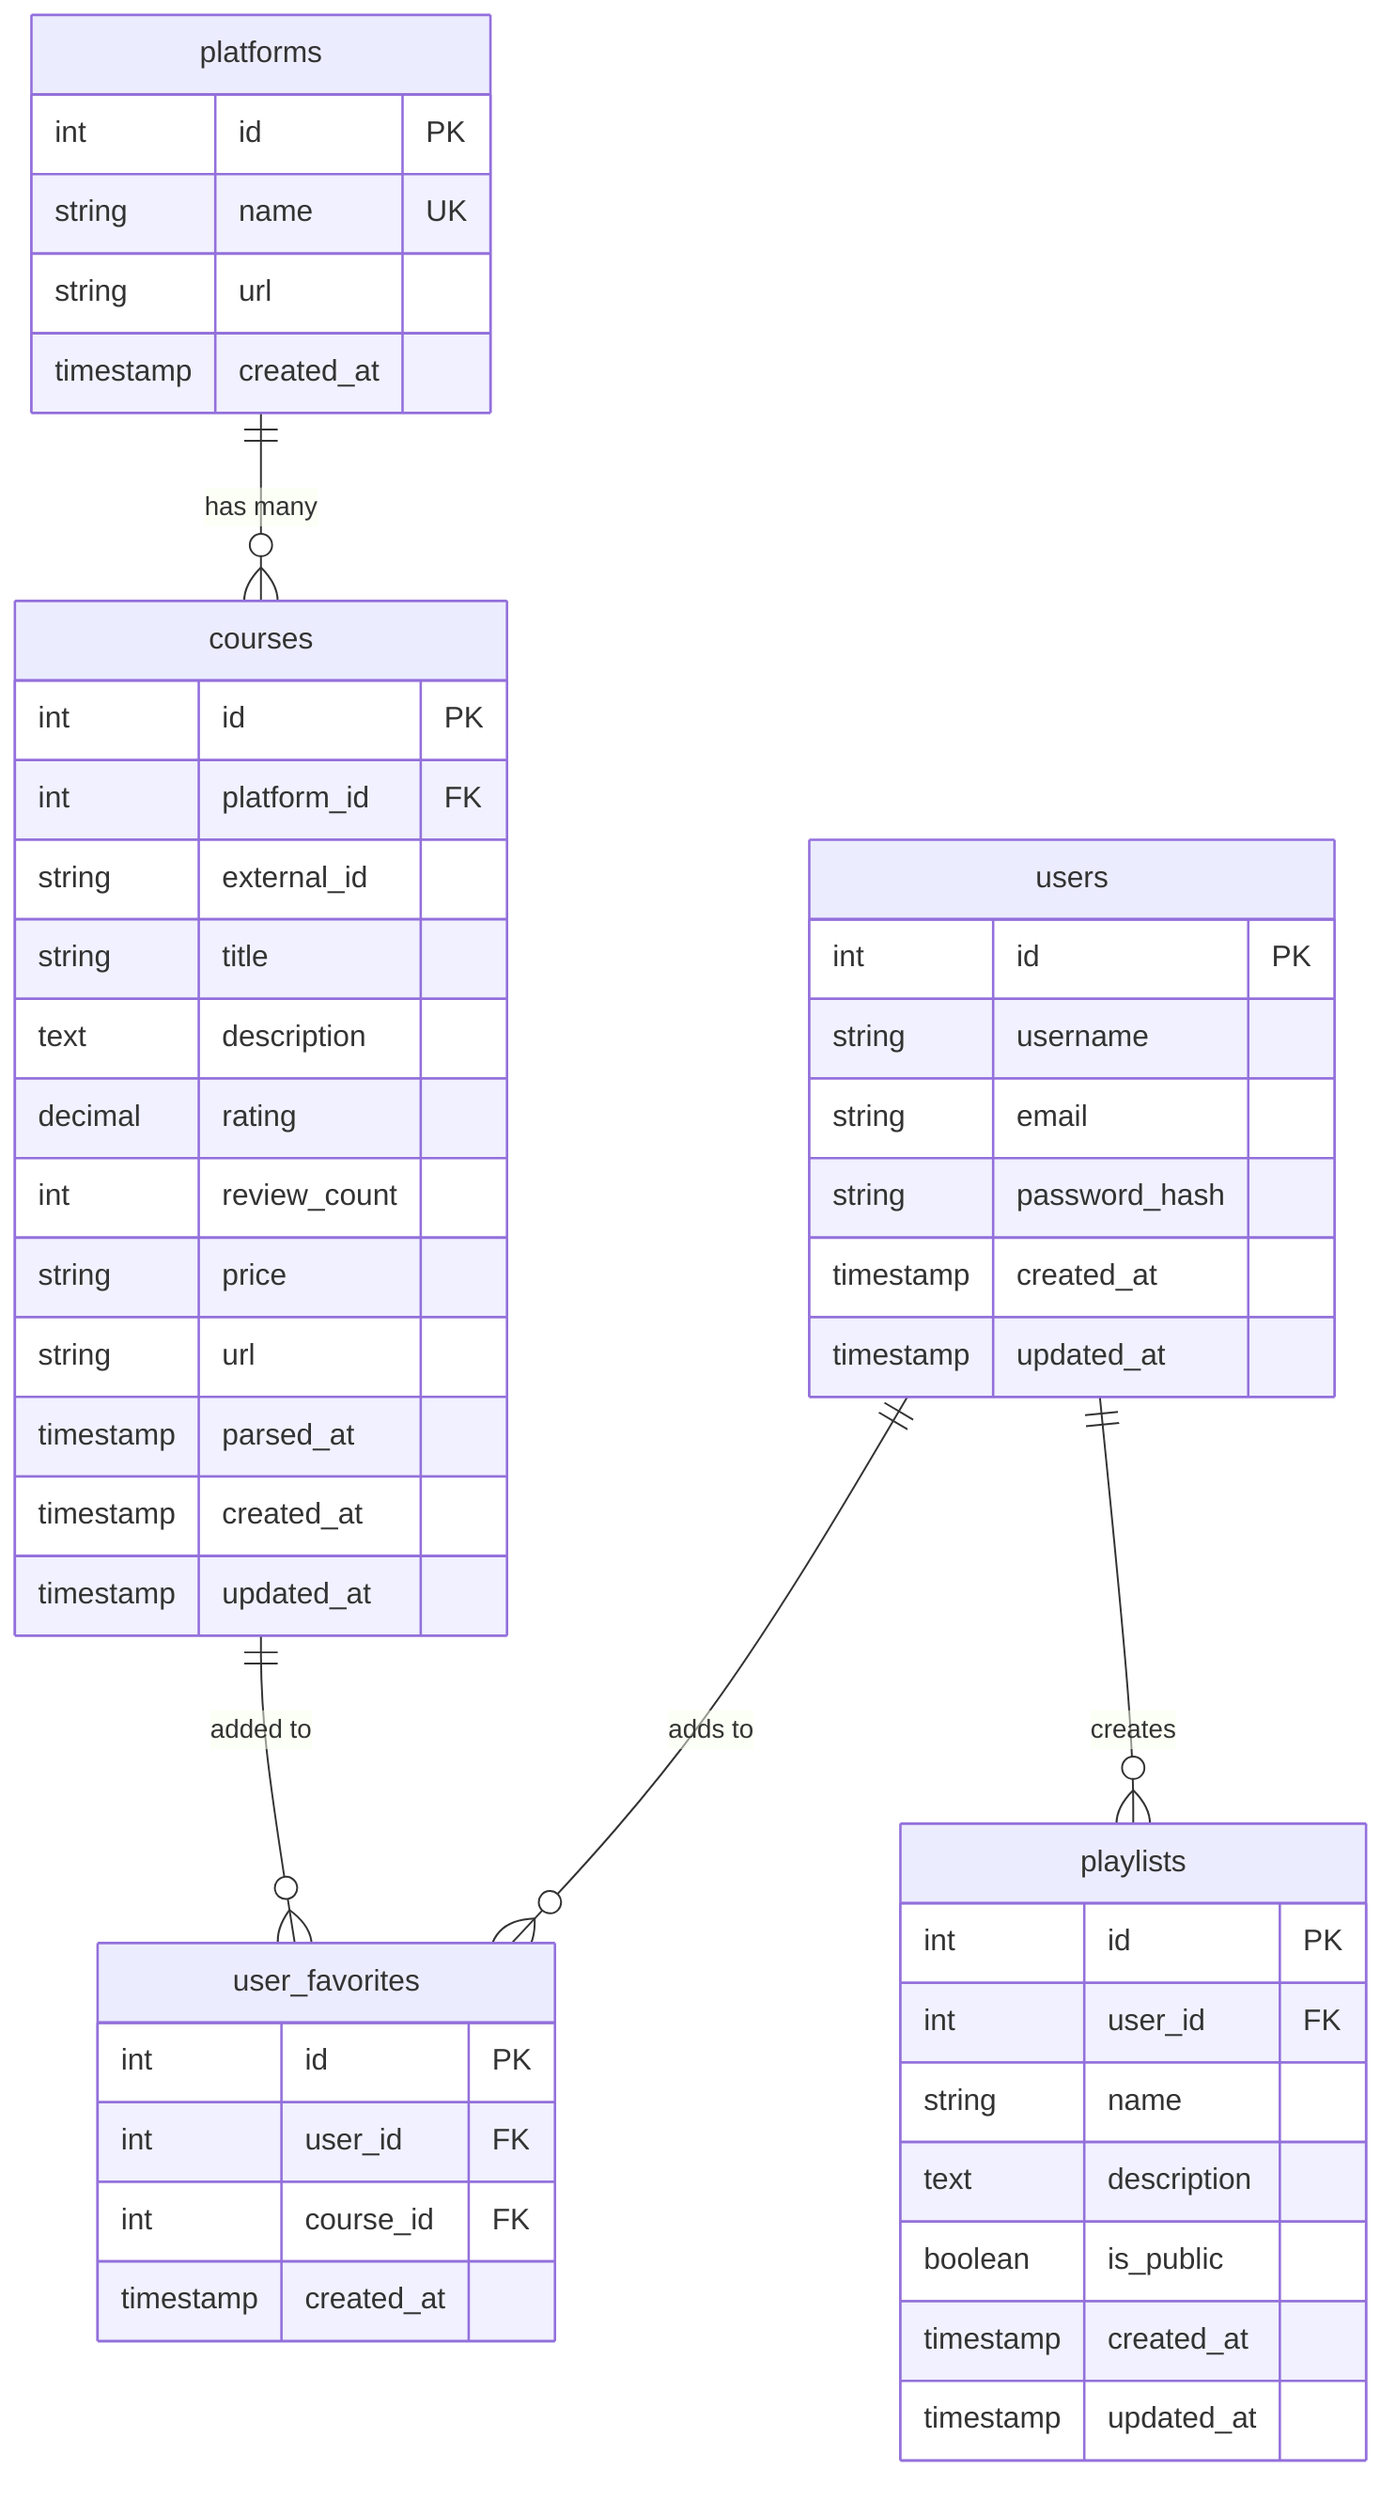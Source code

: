 erDiagram
    platforms ||--o{ courses : "has many"
    platforms {
        int id PK
        string name UK
        string url
        timestamp created_at
    }
    
    courses {
        int id PK
        int platform_id FK
        string external_id
        string title
        text description
        decimal rating
        int review_count
        string price
        string url
        timestamp parsed_at
        timestamp created_at
        timestamp updated_at
    }
    
    users {
        int id PK
        string username
        string email
        string password_hash
        timestamp created_at
        timestamp updated_at
    }
    
    playlists {
        int id PK
        int user_id FK
        string name
        text description
        boolean is_public
        timestamp created_at
        timestamp updated_at
    }
    
    user_favorites {
        int id PK
        int user_id FK
        int course_id FK
        timestamp created_at
    }
    
    users ||--o{ playlists : "creates"
    users ||--o{ user_favorites : "adds to"
    courses ||--o{ user_favorites : "added to"